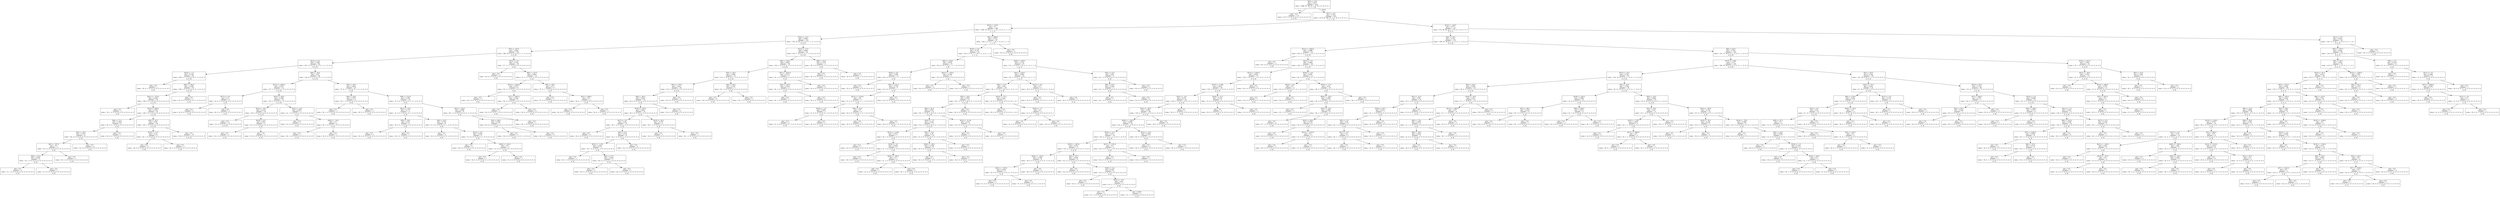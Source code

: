 digraph Tree {
node [shape=box] ;
0 [label="X[0] <= 12.5\ngini = 0.677\nsamples = 554\nvalue = [289, 81, 84, 27, 3, 6, 35, 2, 5, 9, 5, 2, 1\n1, 1, 1, 2]"] ;
1 [label="gini = 0.0\nsamples = 117\nvalue = [117, 0, 0, 0, 0, 0, 0, 0, 0, 0, 0, 0, 0, 0\n0, 0, 0]"] ;
0 -> 1 [labeldistance=2.5, labelangle=45, headlabel="True"] ;
2 [label="X[1] <= -0.5\ngini = 0.763\nsamples = 437\nvalue = [172, 81, 84, 27, 3, 6, 35, 2, 5, 9, 5, 2, 1\n1, 1, 1, 2]"] ;
0 -> 2 [labeldistance=2.5, labelangle=-45, headlabel="False"] ;
3 [label="X[15] <= 2.671\ngini = 0.7\nsamples = 200\nvalue = [100, 25, 24, 5, 1, 1, 27, 2, 4, 5, 1, 1, 1, 0\n1, 1, 1]"] ;
2 -> 3 ;
4 [label="X[16] <= 12.5\ngini = 0.658\nsamples = 143\nvalue = [76, 23, 24, 5, 0, 0, 9, 1, 1, 3, 1, 0, 0, 0\n0, 0, 0]"] ;
3 -> 4 ;
5 [label="X[3] <= 237.5\ngini = 0.606\nsamples = 101\nvalue = [60, 16, 9, 3, 0, 0, 8, 0, 1, 3, 1, 0, 0, 0\n0, 0, 0]"] ;
4 -> 5 ;
6 [label="X[12] <= 8.5\ngini = 0.548\nsamples = 82\nvalue = [53, 13, 6, 2, 0, 0, 3, 0, 1, 3, 1, 0, 0, 0\n0, 0, 0]"] ;
5 -> 6 ;
7 [label="X[16] <= 1.5\ngini = 0.336\nsamples = 36\nvalue = [29, 4, 1, 1, 0, 0, 0, 0, 0, 1, 0, 0, 0, 0\n0, 0, 0]"] ;
6 -> 7 ;
8 [label="gini = 0.0\nsamples = 1\nvalue = [0, 0, 1, 0, 0, 0, 0, 0, 0, 0, 0, 0, 0, 0, 0\n0, 0]"] ;
7 -> 8 ;
9 [label="X[6] <= 352.5\ngini = 0.299\nsamples = 35\nvalue = [29, 4, 0, 1, 0, 0, 0, 0, 0, 1, 0, 0, 0, 0\n0, 0, 0]"] ;
7 -> 9 ;
10 [label="X[21] <= -375.0\ngini = 0.258\nsamples = 34\nvalue = [29, 4, 0, 1, 0, 0, 0, 0, 0, 0, 0, 0, 0, 0\n0, 0, 0]"] ;
9 -> 10 ;
11 [label="gini = 0.0\nsamples = 1\nvalue = [0, 1, 0, 0, 0, 0, 0, 0, 0, 0, 0, 0, 0, 0, 0\n0, 0]"] ;
10 -> 11 ;
12 [label="X[14] <= 965.0\ngini = 0.219\nsamples = 33\nvalue = [29, 3, 0, 1, 0, 0, 0, 0, 0, 0, 0, 0, 0, 0\n0, 0, 0]"] ;
10 -> 12 ;
13 [label="X[4] <= 71.0\ngini = 0.494\nsamples = 9\nvalue = [6, 2, 0, 1, 0, 0, 0, 0, 0, 0, 0, 0, 0, 0, 0\n0, 0]"] ;
12 -> 13 ;
14 [label="X[3] <= 36.5\ngini = 0.375\nsamples = 8\nvalue = [6, 2, 0, 0, 0, 0, 0, 0, 0, 0, 0, 0, 0, 0, 0\n0, 0]"] ;
13 -> 14 ;
15 [label="X[2] <= 107.0\ngini = 0.5\nsamples = 4\nvalue = [2, 2, 0, 0, 0, 0, 0, 0, 0, 0, 0, 0, 0, 0, 0\n0, 0]"] ;
14 -> 15 ;
16 [label="X[8] <= 22.5\ngini = 0.444\nsamples = 3\nvalue = [2, 1, 0, 0, 0, 0, 0, 0, 0, 0, 0, 0, 0, 0, 0\n0, 0]"] ;
15 -> 16 ;
17 [label="gini = 0.5\nsamples = 2\nvalue = [1, 1, 0, 0, 0, 0, 0, 0, 0, 0, 0, 0, 0, 0, 0\n0, 0]"] ;
16 -> 17 ;
18 [label="gini = 0.0\nsamples = 1\nvalue = [1, 0, 0, 0, 0, 0, 0, 0, 0, 0, 0, 0, 0, 0, 0\n0, 0]"] ;
16 -> 18 ;
19 [label="gini = 0.0\nsamples = 1\nvalue = [0, 1, 0, 0, 0, 0, 0, 0, 0, 0, 0, 0, 0, 0, 0\n0, 0]"] ;
15 -> 19 ;
20 [label="gini = 0.0\nsamples = 4\nvalue = [4, 0, 0, 0, 0, 0, 0, 0, 0, 0, 0, 0, 0, 0, 0\n0, 0]"] ;
14 -> 20 ;
21 [label="gini = 0.0\nsamples = 1\nvalue = [0, 0, 0, 1, 0, 0, 0, 0, 0, 0, 0, 0, 0, 0, 0\n0, 0]"] ;
13 -> 21 ;
22 [label="X[4] <= 22.5\ngini = 0.08\nsamples = 24\nvalue = [23, 1, 0, 0, 0, 0, 0, 0, 0, 0, 0, 0, 0, 0\n0, 0, 0]"] ;
12 -> 22 ;
23 [label="X[16] <= 11.5\ngini = 0.32\nsamples = 5\nvalue = [4, 1, 0, 0, 0, 0, 0, 0, 0, 0, 0, 0, 0, 0, 0\n0, 0]"] ;
22 -> 23 ;
24 [label="gini = 0.0\nsamples = 4\nvalue = [4, 0, 0, 0, 0, 0, 0, 0, 0, 0, 0, 0, 0, 0, 0\n0, 0]"] ;
23 -> 24 ;
25 [label="gini = 0.0\nsamples = 1\nvalue = [0, 1, 0, 0, 0, 0, 0, 0, 0, 0, 0, 0, 0, 0, 0\n0, 0]"] ;
23 -> 25 ;
26 [label="gini = 0.0\nsamples = 19\nvalue = [19, 0, 0, 0, 0, 0, 0, 0, 0, 0, 0, 0, 0, 0\n0, 0, 0]"] ;
22 -> 26 ;
27 [label="gini = 0.0\nsamples = 1\nvalue = [0, 0, 0, 0, 0, 0, 0, 0, 0, 1, 0, 0, 0, 0, 0\n0, 0]"] ;
9 -> 27 ;
28 [label="X[9] <= 35.0\ngini = 0.67\nsamples = 46\nvalue = [24, 9, 5, 1, 0, 0, 3, 0, 1, 2, 1, 0, 0, 0\n0, 0, 0]"] ;
6 -> 28 ;
29 [label="X[13] <= 1020.0\ngini = 0.427\nsamples = 23\nvalue = [17, 3, 2, 0, 0, 0, 1, 0, 0, 0, 0, 0, 0, 0\n0, 0, 0]"] ;
28 -> 29 ;
30 [label="X[17] <= 0.5\ngini = 0.5\nsamples = 4\nvalue = [2, 0, 2, 0, 0, 0, 0, 0, 0, 0, 0, 0, 0, 0, 0\n0, 0]"] ;
29 -> 30 ;
31 [label="gini = 0.0\nsamples = 2\nvalue = [2, 0, 0, 0, 0, 0, 0, 0, 0, 0, 0, 0, 0, 0, 0\n0, 0]"] ;
30 -> 31 ;
32 [label="gini = 0.0\nsamples = 2\nvalue = [0, 0, 2, 0, 0, 0, 0, 0, 0, 0, 0, 0, 0, 0, 0\n0, 0]"] ;
30 -> 32 ;
33 [label="X[21] <= 85.0\ngini = 0.349\nsamples = 19\nvalue = [15, 3, 0, 0, 0, 0, 1, 0, 0, 0, 0, 0, 0, 0\n0, 0, 0]"] ;
29 -> 33 ;
34 [label="X[12] <= 18.5\ngini = 0.219\nsamples = 16\nvalue = [14, 2, 0, 0, 0, 0, 0, 0, 0, 0, 0, 0, 0, 0\n0, 0, 0]"] ;
33 -> 34 ;
35 [label="gini = 0.0\nsamples = 11\nvalue = [11, 0, 0, 0, 0, 0, 0, 0, 0, 0, 0, 0, 0, 0\n0, 0, 0]"] ;
34 -> 35 ;
36 [label="X[16] <= 8.5\ngini = 0.48\nsamples = 5\nvalue = [3, 2, 0, 0, 0, 0, 0, 0, 0, 0, 0, 0, 0, 0, 0\n0, 0]"] ;
34 -> 36 ;
37 [label="gini = 0.0\nsamples = 2\nvalue = [0, 2, 0, 0, 0, 0, 0, 0, 0, 0, 0, 0, 0, 0, 0\n0, 0]"] ;
36 -> 37 ;
38 [label="gini = 0.0\nsamples = 3\nvalue = [3, 0, 0, 0, 0, 0, 0, 0, 0, 0, 0, 0, 0, 0, 0\n0, 0]"] ;
36 -> 38 ;
39 [label="X[12] <= 14.0\ngini = 0.667\nsamples = 3\nvalue = [1, 1, 0, 0, 0, 0, 1, 0, 0, 0, 0, 0, 0, 0, 0\n0, 0]"] ;
33 -> 39 ;
40 [label="gini = 0.0\nsamples = 1\nvalue = [1, 0, 0, 0, 0, 0, 0, 0, 0, 0, 0, 0, 0, 0, 0\n0, 0]"] ;
39 -> 40 ;
41 [label="X[20] <= -10.0\ngini = 0.5\nsamples = 2\nvalue = [0, 1, 0, 0, 0, 0, 1, 0, 0, 0, 0, 0, 0, 0, 0\n0, 0]"] ;
39 -> 41 ;
42 [label="gini = 0.0\nsamples = 1\nvalue = [0, 1, 0, 0, 0, 0, 0, 0, 0, 0, 0, 0, 0, 0, 0\n0, 0]"] ;
41 -> 42 ;
43 [label="gini = 0.0\nsamples = 1\nvalue = [0, 0, 0, 0, 0, 0, 1, 0, 0, 0, 0, 0, 0, 0, 0\n0, 0]"] ;
41 -> 43 ;
44 [label="X[3] <= 40.0\ngini = 0.802\nsamples = 23\nvalue = [7, 6, 3, 1, 0, 0, 2, 0, 1, 2, 1, 0, 0, 0, 0\n0, 0]"] ;
28 -> 44 ;
45 [label="X[4] <= 44.0\ngini = 0.375\nsamples = 4\nvalue = [0, 1, 3, 0, 0, 0, 0, 0, 0, 0, 0, 0, 0, 0, 0\n0, 0]"] ;
44 -> 45 ;
46 [label="gini = 0.0\nsamples = 1\nvalue = [0, 1, 0, 0, 0, 0, 0, 0, 0, 0, 0, 0, 0, 0, 0\n0, 0]"] ;
45 -> 46 ;
47 [label="gini = 0.0\nsamples = 3\nvalue = [0, 0, 3, 0, 0, 0, 0, 0, 0, 0, 0, 0, 0, 0, 0\n0, 0]"] ;
45 -> 47 ;
48 [label="X[9] <= 114.0\ngini = 0.765\nsamples = 19\nvalue = [7, 5, 0, 1, 0, 0, 2, 0, 1, 2, 1, 0, 0, 0, 0\n0, 0]"] ;
44 -> 48 ;
49 [label="X[21] <= 15.0\ngini = 0.777\nsamples = 11\nvalue = [1, 4, 0, 1, 0, 0, 2, 0, 1, 2, 0, 0, 0, 0, 0\n0, 0]"] ;
48 -> 49 ;
50 [label="X[5] <= 39.0\ngini = 0.32\nsamples = 5\nvalue = [0, 4, 0, 1, 0, 0, 0, 0, 0, 0, 0, 0, 0, 0, 0\n0, 0]"] ;
49 -> 50 ;
51 [label="gini = 0.0\nsamples = 4\nvalue = [0, 4, 0, 0, 0, 0, 0, 0, 0, 0, 0, 0, 0, 0, 0\n0, 0]"] ;
50 -> 51 ;
52 [label="gini = 0.0\nsamples = 1\nvalue = [0, 0, 0, 1, 0, 0, 0, 0, 0, 0, 0, 0, 0, 0, 0\n0, 0]"] ;
50 -> 52 ;
53 [label="X[4] <= 43.5\ngini = 0.722\nsamples = 6\nvalue = [1, 0, 0, 0, 0, 0, 2, 0, 1, 2, 0, 0, 0, 0, 0\n0, 0]"] ;
49 -> 53 ;
54 [label="gini = 0.0\nsamples = 2\nvalue = [0, 0, 0, 0, 0, 0, 0, 0, 0, 2, 0, 0, 0, 0, 0\n0, 0]"] ;
53 -> 54 ;
55 [label="X[12] <= 9.5\ngini = 0.625\nsamples = 4\nvalue = [1, 0, 0, 0, 0, 0, 2, 0, 1, 0, 0, 0, 0, 0, 0\n0, 0]"] ;
53 -> 55 ;
56 [label="gini = 0.0\nsamples = 2\nvalue = [0, 0, 0, 0, 0, 0, 2, 0, 0, 0, 0, 0, 0, 0, 0\n0, 0]"] ;
55 -> 56 ;
57 [label="X[20] <= 125.0\ngini = 0.5\nsamples = 2\nvalue = [1, 0, 0, 0, 0, 0, 0, 0, 1, 0, 0, 0, 0, 0, 0\n0, 0]"] ;
55 -> 57 ;
58 [label="gini = 0.0\nsamples = 1\nvalue = [0, 0, 0, 0, 0, 0, 0, 0, 1, 0, 0, 0, 0, 0, 0\n0, 0]"] ;
57 -> 58 ;
59 [label="gini = 0.0\nsamples = 1\nvalue = [1, 0, 0, 0, 0, 0, 0, 0, 0, 0, 0, 0, 0, 0, 0\n0, 0]"] ;
57 -> 59 ;
60 [label="X[2] <= 330.0\ngini = 0.406\nsamples = 8\nvalue = [6, 1, 0, 0, 0, 0, 0, 0, 0, 0, 1, 0, 0, 0, 0\n0, 0]"] ;
48 -> 60 ;
61 [label="X[3] <= 86.0\ngini = 0.245\nsamples = 7\nvalue = [6, 0, 0, 0, 0, 0, 0, 0, 0, 0, 1, 0, 0, 0, 0\n0, 0]"] ;
60 -> 61 ;
62 [label="gini = 0.0\nsamples = 1\nvalue = [0, 0, 0, 0, 0, 0, 0, 0, 0, 0, 1, 0, 0, 0, 0\n0, 0]"] ;
61 -> 62 ;
63 [label="gini = 0.0\nsamples = 6\nvalue = [6, 0, 0, 0, 0, 0, 0, 0, 0, 0, 0, 0, 0, 0, 0\n0, 0]"] ;
61 -> 63 ;
64 [label="gini = 0.0\nsamples = 1\nvalue = [0, 1, 0, 0, 0, 0, 0, 0, 0, 0, 0, 0, 0, 0, 0\n0, 0]"] ;
60 -> 64 ;
65 [label="X[12] <= 2.5\ngini = 0.742\nsamples = 19\nvalue = [7, 3, 3, 1, 0, 0, 5, 0, 0, 0, 0, 0, 0, 0, 0\n0, 0]"] ;
5 -> 65 ;
66 [label="gini = 0.0\nsamples = 4\nvalue = [0, 0, 0, 0, 0, 0, 4, 0, 0, 0, 0, 0, 0, 0, 0\n0, 0]"] ;
65 -> 66 ;
67 [label="X[6] <= 137.5\ngini = 0.693\nsamples = 15\nvalue = [7, 3, 3, 1, 0, 0, 1, 0, 0, 0, 0, 0, 0, 0, 0\n0, 0]"] ;
65 -> 67 ;
68 [label="X[14] <= 1020.0\ngini = 0.611\nsamples = 6\nvalue = [0, 3, 2, 0, 0, 0, 1, 0, 0, 0, 0, 0, 0, 0, 0\n0, 0]"] ;
67 -> 68 ;
69 [label="gini = 0.0\nsamples = 3\nvalue = [0, 3, 0, 0, 0, 0, 0, 0, 0, 0, 0, 0, 0, 0, 0\n0, 0]"] ;
68 -> 69 ;
70 [label="X[7] <= 1067.0\ngini = 0.444\nsamples = 3\nvalue = [0, 0, 2, 0, 0, 0, 1, 0, 0, 0, 0, 0, 0, 0, 0\n0, 0]"] ;
68 -> 70 ;
71 [label="gini = 0.0\nsamples = 1\nvalue = [0, 0, 0, 0, 0, 0, 1, 0, 0, 0, 0, 0, 0, 0, 0\n0, 0]"] ;
70 -> 71 ;
72 [label="gini = 0.0\nsamples = 2\nvalue = [0, 0, 2, 0, 0, 0, 0, 0, 0, 0, 0, 0, 0, 0, 0\n0, 0]"] ;
70 -> 72 ;
73 [label="X[5] <= 40.5\ngini = 0.37\nsamples = 9\nvalue = [7, 0, 1, 1, 0, 0, 0, 0, 0, 0, 0, 0, 0, 0, 0\n0, 0]"] ;
67 -> 73 ;
74 [label="gini = 0.0\nsamples = 7\nvalue = [7, 0, 0, 0, 0, 0, 0, 0, 0, 0, 0, 0, 0, 0, 0\n0, 0]"] ;
73 -> 74 ;
75 [label="X[2] <= 568.0\ngini = 0.5\nsamples = 2\nvalue = [0, 0, 1, 1, 0, 0, 0, 0, 0, 0, 0, 0, 0, 0, 0\n0, 0]"] ;
73 -> 75 ;
76 [label="gini = 0.0\nsamples = 1\nvalue = [0, 0, 0, 1, 0, 0, 0, 0, 0, 0, 0, 0, 0, 0, 0\n0, 0]"] ;
75 -> 76 ;
77 [label="gini = 0.0\nsamples = 1\nvalue = [0, 0, 1, 0, 0, 0, 0, 0, 0, 0, 0, 0, 0, 0, 0\n0, 0]"] ;
75 -> 77 ;
78 [label="X[12] <= 17.0\ngini = 0.696\nsamples = 42\nvalue = [16, 7, 15, 2, 0, 0, 1, 1, 0, 0, 0, 0, 0, 0\n0, 0, 0]"] ;
4 -> 78 ;
79 [label="X[9] <= 193.5\ngini = 0.652\nsamples = 38\nvalue = [16, 4, 15, 2, 0, 0, 1, 0, 0, 0, 0, 0, 0, 0\n0, 0, 0]"] ;
78 -> 79 ;
80 [label="X[5] <= 30.5\ngini = 0.606\nsamples = 31\nvalue = [12, 3, 15, 0, 0, 0, 1, 0, 0, 0, 0, 0, 0, 0\n0, 0, 0]"] ;
79 -> 80 ;
81 [label="X[2] <= 178.0\ngini = 0.601\nsamples = 24\nvalue = [12, 2, 9, 0, 0, 0, 1, 0, 0, 0, 0, 0, 0, 0\n0, 0, 0]"] ;
80 -> 81 ;
82 [label="X[6] <= 85.0\ngini = 0.623\nsamples = 18\nvalue = [6, 2, 9, 0, 0, 0, 1, 0, 0, 0, 0, 0, 0, 0, 0\n0, 0]"] ;
81 -> 82 ;
83 [label="X[19] <= 275.0\ngini = 0.663\nsamples = 14\nvalue = [6, 2, 5, 0, 0, 0, 1, 0, 0, 0, 0, 0, 0, 0, 0\n0, 0]"] ;
82 -> 83 ;
84 [label="X[17] <= 0.5\ngini = 0.58\nsamples = 10\nvalue = [6, 1, 2, 0, 0, 0, 1, 0, 0, 0, 0, 0, 0, 0, 0\n0, 0]"] ;
83 -> 84 ;
85 [label="gini = 0.0\nsamples = 4\nvalue = [4, 0, 0, 0, 0, 0, 0, 0, 0, 0, 0, 0, 0, 0, 0\n0, 0]"] ;
84 -> 85 ;
86 [label="X[5] <= 6.5\ngini = 0.722\nsamples = 6\nvalue = [2, 1, 2, 0, 0, 0, 1, 0, 0, 0, 0, 0, 0, 0, 0\n0, 0]"] ;
84 -> 86 ;
87 [label="X[15] <= 1.274\ngini = 0.625\nsamples = 4\nvalue = [0, 1, 2, 0, 0, 0, 1, 0, 0, 0, 0, 0, 0, 0, 0\n0, 0]"] ;
86 -> 87 ;
88 [label="gini = 0.0\nsamples = 1\nvalue = [0, 1, 0, 0, 0, 0, 0, 0, 0, 0, 0, 0, 0, 0, 0\n0, 0]"] ;
87 -> 88 ;
89 [label="X[6] <= 27.0\ngini = 0.444\nsamples = 3\nvalue = [0, 0, 2, 0, 0, 0, 1, 0, 0, 0, 0, 0, 0, 0, 0\n0, 0]"] ;
87 -> 89 ;
90 [label="gini = 0.0\nsamples = 2\nvalue = [0, 0, 2, 0, 0, 0, 0, 0, 0, 0, 0, 0, 0, 0, 0\n0, 0]"] ;
89 -> 90 ;
91 [label="gini = 0.0\nsamples = 1\nvalue = [0, 0, 0, 0, 0, 0, 1, 0, 0, 0, 0, 0, 0, 0, 0\n0, 0]"] ;
89 -> 91 ;
92 [label="gini = 0.0\nsamples = 2\nvalue = [2, 0, 0, 0, 0, 0, 0, 0, 0, 0, 0, 0, 0, 0, 0\n0, 0]"] ;
86 -> 92 ;
93 [label="X[10] <= 45.5\ngini = 0.375\nsamples = 4\nvalue = [0, 1, 3, 0, 0, 0, 0, 0, 0, 0, 0, 0, 0, 0, 0\n0, 0]"] ;
83 -> 93 ;
94 [label="gini = 0.0\nsamples = 3\nvalue = [0, 0, 3, 0, 0, 0, 0, 0, 0, 0, 0, 0, 0, 0, 0\n0, 0]"] ;
93 -> 94 ;
95 [label="gini = 0.0\nsamples = 1\nvalue = [0, 1, 0, 0, 0, 0, 0, 0, 0, 0, 0, 0, 0, 0, 0\n0, 0]"] ;
93 -> 95 ;
96 [label="gini = 0.0\nsamples = 4\nvalue = [0, 0, 4, 0, 0, 0, 0, 0, 0, 0, 0, 0, 0, 0, 0\n0, 0]"] ;
82 -> 96 ;
97 [label="gini = 0.0\nsamples = 6\nvalue = [6, 0, 0, 0, 0, 0, 0, 0, 0, 0, 0, 0, 0, 0, 0\n0, 0]"] ;
81 -> 97 ;
98 [label="X[4] <= 64.5\ngini = 0.245\nsamples = 7\nvalue = [0, 1, 6, 0, 0, 0, 0, 0, 0, 0, 0, 0, 0, 0, 0\n0, 0]"] ;
80 -> 98 ;
99 [label="gini = 0.0\nsamples = 6\nvalue = [0, 0, 6, 0, 0, 0, 0, 0, 0, 0, 0, 0, 0, 0, 0\n0, 0]"] ;
98 -> 99 ;
100 [label="gini = 0.0\nsamples = 1\nvalue = [0, 1, 0, 0, 0, 0, 0, 0, 0, 0, 0, 0, 0, 0, 0\n0, 0]"] ;
98 -> 100 ;
101 [label="X[7] <= 1615.0\ngini = 0.571\nsamples = 7\nvalue = [4, 1, 0, 2, 0, 0, 0, 0, 0, 0, 0, 0, 0, 0, 0\n0, 0]"] ;
79 -> 101 ;
102 [label="X[2] <= 157.0\ngini = 0.444\nsamples = 3\nvalue = [0, 1, 0, 2, 0, 0, 0, 0, 0, 0, 0, 0, 0, 0, 0\n0, 0]"] ;
101 -> 102 ;
103 [label="gini = 0.0\nsamples = 1\nvalue = [0, 1, 0, 0, 0, 0, 0, 0, 0, 0, 0, 0, 0, 0, 0\n0, 0]"] ;
102 -> 103 ;
104 [label="gini = 0.0\nsamples = 2\nvalue = [0, 0, 0, 2, 0, 0, 0, 0, 0, 0, 0, 0, 0, 0, 0\n0, 0]"] ;
102 -> 104 ;
105 [label="gini = 0.0\nsamples = 4\nvalue = [4, 0, 0, 0, 0, 0, 0, 0, 0, 0, 0, 0, 0, 0, 0\n0, 0]"] ;
101 -> 105 ;
106 [label="X[8] <= 52.5\ngini = 0.375\nsamples = 4\nvalue = [0, 3, 0, 0, 0, 0, 0, 1, 0, 0, 0, 0, 0, 0, 0\n0, 0]"] ;
78 -> 106 ;
107 [label="gini = 0.0\nsamples = 3\nvalue = [0, 3, 0, 0, 0, 0, 0, 0, 0, 0, 0, 0, 0, 0, 0\n0, 0]"] ;
106 -> 107 ;
108 [label="gini = 0.0\nsamples = 1\nvalue = [0, 0, 0, 0, 0, 0, 0, 1, 0, 0, 0, 0, 0, 0, 0\n0, 0]"] ;
106 -> 108 ;
109 [label="X[2] <= 680.0\ngini = 0.715\nsamples = 57\nvalue = [24, 2, 0, 0, 1, 1, 18, 1, 3, 2, 0, 1, 1, 0\n1, 1, 1]"] ;
3 -> 109 ;
110 [label="X[19] <= 5.0\ngini = 0.737\nsamples = 52\nvalue = [19, 2, 0, 0, 1, 1, 18, 1, 3, 2, 0, 1, 1, 0\n1, 1, 1]"] ;
109 -> 110 ;
111 [label="X[9] <= 218.0\ngini = 0.676\nsamples = 15\nvalue = [8, 0, 0, 0, 1, 0, 2, 1, 1, 1, 0, 0, 0, 0, 0\n1, 0]"] ;
110 -> 111 ;
112 [label="X[16] <= 9.5\ngini = 0.528\nsamples = 12\nvalue = [8, 0, 0, 0, 1, 0, 0, 1, 1, 1, 0, 0, 0, 0, 0\n0, 0]"] ;
111 -> 112 ;
113 [label="gini = 0.0\nsamples = 5\nvalue = [5, 0, 0, 0, 0, 0, 0, 0, 0, 0, 0, 0, 0, 0, 0\n0, 0]"] ;
112 -> 113 ;
114 [label="X[2] <= 151.5\ngini = 0.735\nsamples = 7\nvalue = [3, 0, 0, 0, 1, 0, 0, 1, 1, 1, 0, 0, 0, 0, 0\n0, 0]"] ;
112 -> 114 ;
115 [label="X[13] <= 1145.0\ngini = 0.8\nsamples = 5\nvalue = [1, 0, 0, 0, 1, 0, 0, 1, 1, 1, 0, 0, 0, 0, 0\n0, 0]"] ;
114 -> 115 ;
116 [label="X[18] <= -1.0\ngini = 0.667\nsamples = 3\nvalue = [1, 0, 0, 0, 1, 0, 0, 0, 1, 0, 0, 0, 0, 0, 0\n0, 0]"] ;
115 -> 116 ;
117 [label="gini = 0.5\nsamples = 2\nvalue = [1, 0, 0, 0, 0, 0, 0, 0, 1, 0, 0, 0, 0, 0, 0\n0, 0]"] ;
116 -> 117 ;
118 [label="gini = 0.0\nsamples = 1\nvalue = [0, 0, 0, 0, 1, 0, 0, 0, 0, 0, 0, 0, 0, 0, 0\n0, 0]"] ;
116 -> 118 ;
119 [label="X[4] <= 22.0\ngini = 0.5\nsamples = 2\nvalue = [0, 0, 0, 0, 0, 0, 0, 1, 0, 1, 0, 0, 0, 0, 0\n0, 0]"] ;
115 -> 119 ;
120 [label="gini = 0.0\nsamples = 1\nvalue = [0, 0, 0, 0, 0, 0, 0, 0, 0, 1, 0, 0, 0, 0, 0\n0, 0]"] ;
119 -> 120 ;
121 [label="gini = 0.0\nsamples = 1\nvalue = [0, 0, 0, 0, 0, 0, 0, 1, 0, 0, 0, 0, 0, 0, 0\n0, 0]"] ;
119 -> 121 ;
122 [label="gini = 0.0\nsamples = 2\nvalue = [2, 0, 0, 0, 0, 0, 0, 0, 0, 0, 0, 0, 0, 0, 0\n0, 0]"] ;
114 -> 122 ;
123 [label="X[21] <= -145.0\ngini = 0.444\nsamples = 3\nvalue = [0, 0, 0, 0, 0, 0, 2, 0, 0, 0, 0, 0, 0, 0, 0\n1, 0]"] ;
111 -> 123 ;
124 [label="gini = 0.0\nsamples = 2\nvalue = [0, 0, 0, 0, 0, 0, 2, 0, 0, 0, 0, 0, 0, 0, 0\n0, 0]"] ;
123 -> 124 ;
125 [label="gini = 0.0\nsamples = 1\nvalue = [0, 0, 0, 0, 0, 0, 0, 0, 0, 0, 0, 0, 0, 0, 0\n1, 0]"] ;
123 -> 125 ;
126 [label="X[20] <= 305.0\ngini = 0.714\nsamples = 37\nvalue = [11, 2, 0, 0, 0, 1, 16, 0, 2, 1, 0, 1, 1, 0\n1, 0, 1]"] ;
110 -> 126 ;
127 [label="X[3] <= 316.0\ngini = 0.664\nsamples = 32\nvalue = [9, 1, 0, 0, 0, 1, 16, 0, 0, 1, 0, 1, 1, 0\n1, 0, 1]"] ;
126 -> 127 ;
128 [label="X[5] <= 33.5\ngini = 0.62\nsamples = 30\nvalue = [9, 1, 0, 0, 0, 1, 16, 0, 0, 1, 0, 0, 1, 0\n1, 0, 0]"] ;
127 -> 128 ;
129 [label="X[5] <= 16.0\ngini = 0.557\nsamples = 27\nvalue = [8, 1, 0, 0, 0, 1, 16, 0, 0, 1, 0, 0, 0, 0\n0, 0, 0]"] ;
128 -> 129 ;
130 [label="X[6] <= 61.0\ngini = 0.621\nsamples = 21\nvalue = [8, 1, 0, 0, 0, 1, 10, 0, 0, 1, 0, 0, 0, 0\n0, 0, 0]"] ;
129 -> 130 ;
131 [label="X[16] <= 7.5\ngini = 0.561\nsamples = 17\nvalue = [5, 1, 0, 0, 0, 0, 10, 0, 0, 1, 0, 0, 0, 0\n0, 0, 0]"] ;
130 -> 131 ;
132 [label="X[15] <= 3.544\ngini = 0.571\nsamples = 7\nvalue = [4, 1, 0, 0, 0, 0, 2, 0, 0, 0, 0, 0, 0, 0, 0\n0, 0]"] ;
131 -> 132 ;
133 [label="gini = 0.0\nsamples = 3\nvalue = [3, 0, 0, 0, 0, 0, 0, 0, 0, 0, 0, 0, 0, 0, 0\n0, 0]"] ;
132 -> 133 ;
134 [label="X[16] <= 3.5\ngini = 0.625\nsamples = 4\nvalue = [1, 1, 0, 0, 0, 0, 2, 0, 0, 0, 0, 0, 0, 0, 0\n0, 0]"] ;
132 -> 134 ;
135 [label="gini = 0.0\nsamples = 2\nvalue = [0, 0, 0, 0, 0, 0, 2, 0, 0, 0, 0, 0, 0, 0, 0\n0, 0]"] ;
134 -> 135 ;
136 [label="X[20] <= 165.0\ngini = 0.5\nsamples = 2\nvalue = [1, 1, 0, 0, 0, 0, 0, 0, 0, 0, 0, 0, 0, 0, 0\n0, 0]"] ;
134 -> 136 ;
137 [label="gini = 0.0\nsamples = 1\nvalue = [1, 0, 0, 0, 0, 0, 0, 0, 0, 0, 0, 0, 0, 0, 0\n0, 0]"] ;
136 -> 137 ;
138 [label="gini = 0.0\nsamples = 1\nvalue = [0, 1, 0, 0, 0, 0, 0, 0, 0, 0, 0, 0, 0, 0, 0\n0, 0]"] ;
136 -> 138 ;
139 [label="X[4] <= 72.0\ngini = 0.34\nsamples = 10\nvalue = [1, 0, 0, 0, 0, 0, 8, 0, 0, 1, 0, 0, 0, 0, 0\n0, 0]"] ;
131 -> 139 ;
140 [label="X[20] <= -85.0\ngini = 0.198\nsamples = 9\nvalue = [0, 0, 0, 0, 0, 0, 8, 0, 0, 1, 0, 0, 0, 0, 0\n0, 0]"] ;
139 -> 140 ;
141 [label="gini = 0.5\nsamples = 2\nvalue = [0, 0, 0, 0, 0, 0, 1, 0, 0, 1, 0, 0, 0, 0, 0\n0, 0]"] ;
140 -> 141 ;
142 [label="gini = 0.0\nsamples = 7\nvalue = [0, 0, 0, 0, 0, 0, 7, 0, 0, 0, 0, 0, 0, 0, 0\n0, 0]"] ;
140 -> 142 ;
143 [label="gini = 0.0\nsamples = 1\nvalue = [1, 0, 0, 0, 0, 0, 0, 0, 0, 0, 0, 0, 0, 0, 0\n0, 0]"] ;
139 -> 143 ;
144 [label="X[15] <= 4.118\ngini = 0.375\nsamples = 4\nvalue = [3, 0, 0, 0, 0, 1, 0, 0, 0, 0, 0, 0, 0, 0, 0\n0, 0]"] ;
130 -> 144 ;
145 [label="gini = 0.0\nsamples = 3\nvalue = [3, 0, 0, 0, 0, 0, 0, 0, 0, 0, 0, 0, 0, 0, 0\n0, 0]"] ;
144 -> 145 ;
146 [label="gini = 0.0\nsamples = 1\nvalue = [0, 0, 0, 0, 0, 1, 0, 0, 0, 0, 0, 0, 0, 0, 0\n0, 0]"] ;
144 -> 146 ;
147 [label="gini = 0.0\nsamples = 6\nvalue = [0, 0, 0, 0, 0, 0, 6, 0, 0, 0, 0, 0, 0, 0, 0\n0, 0]"] ;
129 -> 147 ;
148 [label="X[10] <= 77.5\ngini = 0.667\nsamples = 3\nvalue = [1, 0, 0, 0, 0, 0, 0, 0, 0, 0, 0, 0, 1, 0, 1\n0, 0]"] ;
128 -> 148 ;
149 [label="gini = 0.0\nsamples = 1\nvalue = [0, 0, 0, 0, 0, 0, 0, 0, 0, 0, 0, 0, 1, 0, 0\n0, 0]"] ;
148 -> 149 ;
150 [label="X[18] <= 1.5\ngini = 0.5\nsamples = 2\nvalue = [1, 0, 0, 0, 0, 0, 0, 0, 0, 0, 0, 0, 0, 0, 1\n0, 0]"] ;
148 -> 150 ;
151 [label="gini = 0.0\nsamples = 1\nvalue = [1, 0, 0, 0, 0, 0, 0, 0, 0, 0, 0, 0, 0, 0, 0\n0, 0]"] ;
150 -> 151 ;
152 [label="gini = 0.0\nsamples = 1\nvalue = [0, 0, 0, 0, 0, 0, 0, 0, 0, 0, 0, 0, 0, 0, 1\n0, 0]"] ;
150 -> 152 ;
153 [label="X[12] <= 9.0\ngini = 0.5\nsamples = 2\nvalue = [0, 0, 0, 0, 0, 0, 0, 0, 0, 0, 0, 1, 0, 0, 0\n0, 1]"] ;
127 -> 153 ;
154 [label="gini = 0.0\nsamples = 1\nvalue = [0, 0, 0, 0, 0, 0, 0, 0, 0, 0, 0, 1, 0, 0, 0\n0, 0]"] ;
153 -> 154 ;
155 [label="gini = 0.0\nsamples = 1\nvalue = [0, 0, 0, 0, 0, 0, 0, 0, 0, 0, 0, 0, 0, 0, 0\n0, 1]"] ;
153 -> 155 ;
156 [label="X[5] <= 14.5\ngini = 0.64\nsamples = 5\nvalue = [2, 1, 0, 0, 0, 0, 0, 0, 2, 0, 0, 0, 0, 0, 0\n0, 0]"] ;
126 -> 156 ;
157 [label="X[6] <= 25.5\ngini = 0.444\nsamples = 3\nvalue = [2, 1, 0, 0, 0, 0, 0, 0, 0, 0, 0, 0, 0, 0, 0\n0, 0]"] ;
156 -> 157 ;
158 [label="gini = 0.0\nsamples = 1\nvalue = [0, 1, 0, 0, 0, 0, 0, 0, 0, 0, 0, 0, 0, 0, 0\n0, 0]"] ;
157 -> 158 ;
159 [label="gini = 0.0\nsamples = 2\nvalue = [2, 0, 0, 0, 0, 0, 0, 0, 0, 0, 0, 0, 0, 0, 0\n0, 0]"] ;
157 -> 159 ;
160 [label="gini = 0.0\nsamples = 2\nvalue = [0, 0, 0, 0, 0, 0, 0, 0, 2, 0, 0, 0, 0, 0, 0\n0, 0]"] ;
156 -> 160 ;
161 [label="gini = 0.0\nsamples = 5\nvalue = [5, 0, 0, 0, 0, 0, 0, 0, 0, 0, 0, 0, 0, 0, 0\n0, 0]"] ;
109 -> 161 ;
162 [label="X[15] <= 2.671\ngini = 0.777\nsamples = 237\nvalue = [72, 56, 60, 22, 2, 5, 8, 0, 1, 4, 4, 1, 0, 1\n0, 0, 1]"] ;
2 -> 162 ;
163 [label="X[4] <= 19.5\ngini = 0.732\nsamples = 172\nvalue = [56, 45, 52, 6, 1, 3, 4, 0, 1, 1, 3, 0, 0, 0\n0, 0, 0]"] ;
162 -> 163 ;
164 [label="X[13] <= 1005.0\ngini = 0.688\nsamples = 52\nvalue = [25, 8, 12, 0, 1, 1, 2, 0, 1, 0, 2, 0, 0, 0\n0, 0, 0]"] ;
163 -> 164 ;
165 [label="gini = 0.0\nsamples = 3\nvalue = [0, 3, 0, 0, 0, 0, 0, 0, 0, 0, 0, 0, 0, 0, 0\n0, 0]"] ;
164 -> 165 ;
166 [label="X[21] <= 5.0\ngini = 0.665\nsamples = 49\nvalue = [25, 5, 12, 0, 1, 1, 2, 0, 1, 0, 2, 0, 0, 0\n0, 0, 0]"] ;
164 -> 166 ;
167 [label="X[13] <= 1205.0\ngini = 0.624\nsamples = 37\nvalue = [19, 2, 12, 0, 0, 1, 2, 0, 0, 0, 1, 0, 0, 0\n0, 0, 0]"] ;
166 -> 167 ;
168 [label="X[15] <= 2.188\ngini = 0.601\nsamples = 33\nvalue = [19, 2, 8, 0, 0, 1, 2, 0, 0, 0, 1, 0, 0, 0\n0, 0, 0]"] ;
167 -> 168 ;
169 [label="X[21] <= -5.0\ngini = 0.573\nsamples = 29\nvalue = [18, 2, 5, 0, 0, 1, 2, 0, 0, 0, 1, 0, 0, 0\n0, 0, 0]"] ;
168 -> 169 ;
170 [label="X[21] <= -80.0\ngini = 0.554\nsamples = 28\nvalue = [18, 2, 4, 0, 0, 1, 2, 0, 0, 0, 1, 0, 0, 0\n0, 0, 0]"] ;
169 -> 170 ;
171 [label="X[20] <= -140.0\ngini = 0.649\nsamples = 22\nvalue = [12, 2, 4, 0, 0, 1, 2, 0, 0, 0, 1, 0, 0, 0\n0, 0, 0]"] ;
170 -> 171 ;
172 [label="X[16] <= 11.5\ngini = 0.571\nsamples = 19\nvalue = [12, 2, 2, 0, 0, 1, 1, 0, 0, 0, 1, 0, 0, 0\n0, 0, 0]"] ;
171 -> 172 ;
173 [label="X[19] <= -205.0\ngini = 0.471\nsamples = 17\nvalue = [12, 2, 2, 0, 0, 0, 0, 0, 0, 0, 1, 0, 0, 0\n0, 0, 0]"] ;
172 -> 173 ;
174 [label="X[20] <= -335.0\ngini = 0.198\nsamples = 9\nvalue = [8, 0, 0, 0, 0, 0, 0, 0, 0, 0, 1, 0, 0, 0, 0\n0, 0]"] ;
173 -> 174 ;
175 [label="X[21] <= -335.0\ngini = 0.444\nsamples = 3\nvalue = [2, 0, 0, 0, 0, 0, 0, 0, 0, 0, 1, 0, 0, 0, 0\n0, 0]"] ;
174 -> 175 ;
176 [label="gini = 0.0\nsamples = 1\nvalue = [1, 0, 0, 0, 0, 0, 0, 0, 0, 0, 0, 0, 0, 0, 0\n0, 0]"] ;
175 -> 176 ;
177 [label="gini = 0.5\nsamples = 2\nvalue = [1, 0, 0, 0, 0, 0, 0, 0, 0, 0, 1, 0, 0, 0, 0\n0, 0]"] ;
175 -> 177 ;
178 [label="gini = 0.0\nsamples = 6\nvalue = [6, 0, 0, 0, 0, 0, 0, 0, 0, 0, 0, 0, 0, 0, 0\n0, 0]"] ;
174 -> 178 ;
179 [label="X[0] <= 87.5\ngini = 0.625\nsamples = 8\nvalue = [4, 2, 2, 0, 0, 0, 0, 0, 0, 0, 0, 0, 0, 0, 0\n0, 0]"] ;
173 -> 179 ;
180 [label="gini = 0.0\nsamples = 2\nvalue = [2, 0, 0, 0, 0, 0, 0, 0, 0, 0, 0, 0, 0, 0, 0\n0, 0]"] ;
179 -> 180 ;
181 [label="X[16] <= 3.0\ngini = 0.667\nsamples = 6\nvalue = [2, 2, 2, 0, 0, 0, 0, 0, 0, 0, 0, 0, 0, 0, 0\n0, 0]"] ;
179 -> 181 ;
182 [label="gini = 0.0\nsamples = 1\nvalue = [0, 0, 1, 0, 0, 0, 0, 0, 0, 0, 0, 0, 0, 0, 0\n0, 0]"] ;
181 -> 182 ;
183 [label="X[12] <= 12.5\ngini = 0.64\nsamples = 5\nvalue = [2, 2, 1, 0, 0, 0, 0, 0, 0, 0, 0, 0, 0, 0, 0\n0, 0]"] ;
181 -> 183 ;
184 [label="gini = 0.5\nsamples = 2\nvalue = [1, 1, 0, 0, 0, 0, 0, 0, 0, 0, 0, 0, 0, 0, 0\n0, 0]"] ;
183 -> 184 ;
185 [label="gini = 0.667\nsamples = 3\nvalue = [1, 1, 1, 0, 0, 0, 0, 0, 0, 0, 0, 0, 0, 0, 0\n0, 0]"] ;
183 -> 185 ;
186 [label="X[13] <= 1155.0\ngini = 0.5\nsamples = 2\nvalue = [0, 0, 0, 0, 0, 1, 1, 0, 0, 0, 0, 0, 0, 0, 0\n0, 0]"] ;
172 -> 186 ;
187 [label="gini = 0.0\nsamples = 1\nvalue = [0, 0, 0, 0, 0, 1, 0, 0, 0, 0, 0, 0, 0, 0, 0\n0, 0]"] ;
186 -> 187 ;
188 [label="gini = 0.0\nsamples = 1\nvalue = [0, 0, 0, 0, 0, 0, 1, 0, 0, 0, 0, 0, 0, 0, 0\n0, 0]"] ;
186 -> 188 ;
189 [label="X[12] <= 18.5\ngini = 0.444\nsamples = 3\nvalue = [0, 0, 2, 0, 0, 0, 1, 0, 0, 0, 0, 0, 0, 0, 0\n0, 0]"] ;
171 -> 189 ;
190 [label="gini = 0.0\nsamples = 2\nvalue = [0, 0, 2, 0, 0, 0, 0, 0, 0, 0, 0, 0, 0, 0, 0\n0, 0]"] ;
189 -> 190 ;
191 [label="gini = 0.0\nsamples = 1\nvalue = [0, 0, 0, 0, 0, 0, 1, 0, 0, 0, 0, 0, 0, 0, 0\n0, 0]"] ;
189 -> 191 ;
192 [label="gini = 0.0\nsamples = 6\nvalue = [6, 0, 0, 0, 0, 0, 0, 0, 0, 0, 0, 0, 0, 0, 0\n0, 0]"] ;
170 -> 192 ;
193 [label="gini = 0.0\nsamples = 1\nvalue = [0, 0, 1, 0, 0, 0, 0, 0, 0, 0, 0, 0, 0, 0, 0\n0, 0]"] ;
169 -> 193 ;
194 [label="X[16] <= 11.0\ngini = 0.375\nsamples = 4\nvalue = [1, 0, 3, 0, 0, 0, 0, 0, 0, 0, 0, 0, 0, 0, 0\n0, 0]"] ;
168 -> 194 ;
195 [label="gini = 0.0\nsamples = 3\nvalue = [0, 0, 3, 0, 0, 0, 0, 0, 0, 0, 0, 0, 0, 0, 0\n0, 0]"] ;
194 -> 195 ;
196 [label="gini = 0.0\nsamples = 1\nvalue = [1, 0, 0, 0, 0, 0, 0, 0, 0, 0, 0, 0, 0, 0, 0\n0, 0]"] ;
194 -> 196 ;
197 [label="gini = 0.0\nsamples = 4\nvalue = [0, 0, 4, 0, 0, 0, 0, 0, 0, 0, 0, 0, 0, 0, 0\n0, 0]"] ;
167 -> 197 ;
198 [label="X[18] <= -0.5\ngini = 0.667\nsamples = 12\nvalue = [6, 3, 0, 0, 1, 0, 0, 0, 1, 0, 1, 0, 0, 0, 0\n0, 0]"] ;
166 -> 198 ;
199 [label="X[16] <= 9.0\ngini = 0.5\nsamples = 2\nvalue = [0, 0, 0, 0, 0, 0, 0, 0, 1, 0, 1, 0, 0, 0, 0\n0, 0]"] ;
198 -> 199 ;
200 [label="gini = 0.0\nsamples = 1\nvalue = [0, 0, 0, 0, 0, 0, 0, 0, 1, 0, 0, 0, 0, 0, 0\n0, 0]"] ;
199 -> 200 ;
201 [label="gini = 0.0\nsamples = 1\nvalue = [0, 0, 0, 0, 0, 0, 0, 0, 0, 0, 1, 0, 0, 0, 0\n0, 0]"] ;
199 -> 201 ;
202 [label="X[16] <= 17.0\ngini = 0.54\nsamples = 10\nvalue = [6, 3, 0, 0, 1, 0, 0, 0, 0, 0, 0, 0, 0, 0, 0\n0, 0]"] ;
198 -> 202 ;
203 [label="X[20] <= -20.0\ngini = 0.494\nsamples = 9\nvalue = [6, 2, 0, 0, 1, 0, 0, 0, 0, 0, 0, 0, 0, 0, 0\n0, 0]"] ;
202 -> 203 ;
204 [label="gini = 0.0\nsamples = 1\nvalue = [0, 1, 0, 0, 0, 0, 0, 0, 0, 0, 0, 0, 0, 0, 0\n0, 0]"] ;
203 -> 204 ;
205 [label="X[21] <= 25.0\ngini = 0.406\nsamples = 8\nvalue = [6, 1, 0, 0, 1, 0, 0, 0, 0, 0, 0, 0, 0, 0, 0\n0, 0]"] ;
203 -> 205 ;
206 [label="gini = 0.5\nsamples = 2\nvalue = [1, 1, 0, 0, 0, 0, 0, 0, 0, 0, 0, 0, 0, 0, 0\n0, 0]"] ;
205 -> 206 ;
207 [label="X[21] <= 90.0\ngini = 0.278\nsamples = 6\nvalue = [5, 0, 0, 0, 1, 0, 0, 0, 0, 0, 0, 0, 0, 0, 0\n0, 0]"] ;
205 -> 207 ;
208 [label="gini = 0.0\nsamples = 4\nvalue = [4, 0, 0, 0, 0, 0, 0, 0, 0, 0, 0, 0, 0, 0, 0\n0, 0]"] ;
207 -> 208 ;
209 [label="X[13] <= 1275.0\ngini = 0.5\nsamples = 2\nvalue = [1, 0, 0, 0, 1, 0, 0, 0, 0, 0, 0, 0, 0, 0, 0\n0, 0]"] ;
207 -> 209 ;
210 [label="gini = 0.0\nsamples = 1\nvalue = [0, 0, 0, 0, 1, 0, 0, 0, 0, 0, 0, 0, 0, 0, 0\n0, 0]"] ;
209 -> 210 ;
211 [label="gini = 0.0\nsamples = 1\nvalue = [1, 0, 0, 0, 0, 0, 0, 0, 0, 0, 0, 0, 0, 0, 0\n0, 0]"] ;
209 -> 211 ;
212 [label="gini = 0.0\nsamples = 1\nvalue = [0, 1, 0, 0, 0, 0, 0, 0, 0, 0, 0, 0, 0, 0, 0\n0, 0]"] ;
202 -> 212 ;
213 [label="X[8] <= 62.5\ngini = 0.724\nsamples = 120\nvalue = [31, 37, 40, 6, 0, 2, 2, 0, 0, 1, 1, 0, 0, 0\n0, 0, 0]"] ;
163 -> 213 ;
214 [label="X[15] <= 1.881\ngini = 0.73\nsamples = 104\nvalue = [26, 36, 30, 6, 0, 2, 2, 0, 0, 1, 1, 0, 0, 0\n0, 0, 0]"] ;
213 -> 214 ;
215 [label="X[10] <= 16.5\ngini = 0.703\nsamples = 55\nvalue = [14, 16, 21, 0, 0, 1, 1, 0, 0, 1, 1, 0, 0, 0\n0, 0, 0]"] ;
214 -> 215 ;
216 [label="X[4] <= 44.5\ngini = 0.595\nsamples = 20\nvalue = [6, 2, 11, 0, 0, 0, 1, 0, 0, 0, 0, 0, 0, 0\n0, 0, 0]"] ;
215 -> 216 ;
217 [label="X[3] <= 41.0\ngini = 0.58\nsamples = 10\nvalue = [5, 1, 4, 0, 0, 0, 0, 0, 0, 0, 0, 0, 0, 0, 0\n0, 0]"] ;
216 -> 217 ;
218 [label="X[16] <= 16.5\ngini = 0.571\nsamples = 7\nvalue = [2, 1, 4, 0, 0, 0, 0, 0, 0, 0, 0, 0, 0, 0, 0\n0, 0]"] ;
217 -> 218 ;
219 [label="X[5] <= 0.5\ngini = 0.32\nsamples = 5\nvalue = [0, 1, 4, 0, 0, 0, 0, 0, 0, 0, 0, 0, 0, 0, 0\n0, 0]"] ;
218 -> 219 ;
220 [label="X[17] <= 0.5\ngini = 0.5\nsamples = 2\nvalue = [0, 1, 1, 0, 0, 0, 0, 0, 0, 0, 0, 0, 0, 0, 0\n0, 0]"] ;
219 -> 220 ;
221 [label="gini = 0.0\nsamples = 1\nvalue = [0, 1, 0, 0, 0, 0, 0, 0, 0, 0, 0, 0, 0, 0, 0\n0, 0]"] ;
220 -> 221 ;
222 [label="gini = 0.0\nsamples = 1\nvalue = [0, 0, 1, 0, 0, 0, 0, 0, 0, 0, 0, 0, 0, 0, 0\n0, 0]"] ;
220 -> 222 ;
223 [label="gini = 0.0\nsamples = 3\nvalue = [0, 0, 3, 0, 0, 0, 0, 0, 0, 0, 0, 0, 0, 0, 0\n0, 0]"] ;
219 -> 223 ;
224 [label="gini = 0.0\nsamples = 2\nvalue = [2, 0, 0, 0, 0, 0, 0, 0, 0, 0, 0, 0, 0, 0, 0\n0, 0]"] ;
218 -> 224 ;
225 [label="gini = 0.0\nsamples = 3\nvalue = [3, 0, 0, 0, 0, 0, 0, 0, 0, 0, 0, 0, 0, 0, 0\n0, 0]"] ;
217 -> 225 ;
226 [label="X[16] <= 18.5\ngini = 0.48\nsamples = 10\nvalue = [1, 1, 7, 0, 0, 0, 1, 0, 0, 0, 0, 0, 0, 0, 0\n0, 0]"] ;
216 -> 226 ;
227 [label="X[13] <= 1005.0\ngini = 0.37\nsamples = 9\nvalue = [1, 1, 7, 0, 0, 0, 0, 0, 0, 0, 0, 0, 0, 0, 0\n0, 0]"] ;
226 -> 227 ;
228 [label="X[9] <= 75.0\ngini = 0.625\nsamples = 4\nvalue = [1, 1, 2, 0, 0, 0, 0, 0, 0, 0, 0, 0, 0, 0, 0\n0, 0]"] ;
227 -> 228 ;
229 [label="X[8] <= 50.0\ngini = 0.444\nsamples = 3\nvalue = [1, 0, 2, 0, 0, 0, 0, 0, 0, 0, 0, 0, 0, 0, 0\n0, 0]"] ;
228 -> 229 ;
230 [label="gini = 0.0\nsamples = 2\nvalue = [0, 0, 2, 0, 0, 0, 0, 0, 0, 0, 0, 0, 0, 0, 0\n0, 0]"] ;
229 -> 230 ;
231 [label="gini = 0.0\nsamples = 1\nvalue = [1, 0, 0, 0, 0, 0, 0, 0, 0, 0, 0, 0, 0, 0, 0\n0, 0]"] ;
229 -> 231 ;
232 [label="gini = 0.0\nsamples = 1\nvalue = [0, 1, 0, 0, 0, 0, 0, 0, 0, 0, 0, 0, 0, 0, 0\n0, 0]"] ;
228 -> 232 ;
233 [label="gini = 0.0\nsamples = 5\nvalue = [0, 0, 5, 0, 0, 0, 0, 0, 0, 0, 0, 0, 0, 0, 0\n0, 0]"] ;
227 -> 233 ;
234 [label="gini = 0.0\nsamples = 1\nvalue = [0, 0, 0, 0, 0, 0, 1, 0, 0, 0, 0, 0, 0, 0, 0\n0, 0]"] ;
226 -> 234 ;
235 [label="X[5] <= 16.0\ngini = 0.704\nsamples = 35\nvalue = [8, 14, 10, 0, 0, 1, 0, 0, 0, 1, 1, 0, 0, 0\n0, 0, 0]"] ;
215 -> 235 ;
236 [label="X[19] <= 235.0\ngini = 0.486\nsamples = 12\nvalue = [3, 8, 0, 0, 0, 1, 0, 0, 0, 0, 0, 0, 0, 0, 0\n0, 0]"] ;
235 -> 236 ;
237 [label="X[3] <= 58.0\ngini = 0.219\nsamples = 8\nvalue = [0, 7, 0, 0, 0, 1, 0, 0, 0, 0, 0, 0, 0, 0, 0\n0, 0]"] ;
236 -> 237 ;
238 [label="gini = 0.0\nsamples = 1\nvalue = [0, 0, 0, 0, 0, 1, 0, 0, 0, 0, 0, 0, 0, 0, 0\n0, 0]"] ;
237 -> 238 ;
239 [label="gini = 0.0\nsamples = 7\nvalue = [0, 7, 0, 0, 0, 0, 0, 0, 0, 0, 0, 0, 0, 0, 0\n0, 0]"] ;
237 -> 239 ;
240 [label="X[9] <= 258.5\ngini = 0.375\nsamples = 4\nvalue = [3, 1, 0, 0, 0, 0, 0, 0, 0, 0, 0, 0, 0, 0, 0\n0, 0]"] ;
236 -> 240 ;
241 [label="gini = 0.0\nsamples = 3\nvalue = [3, 0, 0, 0, 0, 0, 0, 0, 0, 0, 0, 0, 0, 0, 0\n0, 0]"] ;
240 -> 241 ;
242 [label="gini = 0.0\nsamples = 1\nvalue = [0, 1, 0, 0, 0, 0, 0, 0, 0, 0, 0, 0, 0, 0, 0\n0, 0]"] ;
240 -> 242 ;
243 [label="X[5] <= 30.5\ngini = 0.692\nsamples = 23\nvalue = [5, 6, 10, 0, 0, 0, 0, 0, 0, 1, 1, 0, 0, 0\n0, 0, 0]"] ;
235 -> 243 ;
244 [label="X[3] <= 59.0\ngini = 0.43\nsamples = 11\nvalue = [2, 1, 8, 0, 0, 0, 0, 0, 0, 0, 0, 0, 0, 0, 0\n0, 0]"] ;
243 -> 244 ;
245 [label="X[15] <= 1.557\ngini = 0.625\nsamples = 4\nvalue = [2, 1, 1, 0, 0, 0, 0, 0, 0, 0, 0, 0, 0, 0, 0\n0, 0]"] ;
244 -> 245 ;
246 [label="gini = 0.0\nsamples = 2\nvalue = [2, 0, 0, 0, 0, 0, 0, 0, 0, 0, 0, 0, 0, 0, 0\n0, 0]"] ;
245 -> 246 ;
247 [label="X[13] <= 1080.0\ngini = 0.5\nsamples = 2\nvalue = [0, 1, 1, 0, 0, 0, 0, 0, 0, 0, 0, 0, 0, 0, 0\n0, 0]"] ;
245 -> 247 ;
248 [label="gini = 0.0\nsamples = 1\nvalue = [0, 0, 1, 0, 0, 0, 0, 0, 0, 0, 0, 0, 0, 0, 0\n0, 0]"] ;
247 -> 248 ;
249 [label="gini = 0.0\nsamples = 1\nvalue = [0, 1, 0, 0, 0, 0, 0, 0, 0, 0, 0, 0, 0, 0, 0\n0, 0]"] ;
247 -> 249 ;
250 [label="gini = 0.0\nsamples = 7\nvalue = [0, 0, 7, 0, 0, 0, 0, 0, 0, 0, 0, 0, 0, 0, 0\n0, 0]"] ;
244 -> 250 ;
251 [label="X[21] <= -60.0\ngini = 0.722\nsamples = 12\nvalue = [3, 5, 2, 0, 0, 0, 0, 0, 0, 1, 1, 0, 0, 0, 0\n0, 0]"] ;
243 -> 251 ;
252 [label="X[10] <= 79.5\ngini = 0.444\nsamples = 3\nvalue = [0, 0, 2, 0, 0, 0, 0, 0, 0, 1, 0, 0, 0, 0, 0\n0, 0]"] ;
251 -> 252 ;
253 [label="gini = 0.0\nsamples = 1\nvalue = [0, 0, 0, 0, 0, 0, 0, 0, 0, 1, 0, 0, 0, 0, 0\n0, 0]"] ;
252 -> 253 ;
254 [label="gini = 0.0\nsamples = 2\nvalue = [0, 0, 2, 0, 0, 0, 0, 0, 0, 0, 0, 0, 0, 0, 0\n0, 0]"] ;
252 -> 254 ;
255 [label="X[19] <= -70.0\ngini = 0.568\nsamples = 9\nvalue = [3, 5, 0, 0, 0, 0, 0, 0, 0, 0, 1, 0, 0, 0, 0\n0, 0]"] ;
251 -> 255 ;
256 [label="gini = 0.0\nsamples = 2\nvalue = [2, 0, 0, 0, 0, 0, 0, 0, 0, 0, 0, 0, 0, 0, 0\n0, 0]"] ;
255 -> 256 ;
257 [label="X[4] <= 44.5\ngini = 0.449\nsamples = 7\nvalue = [1, 5, 0, 0, 0, 0, 0, 0, 0, 0, 1, 0, 0, 0, 0\n0, 0]"] ;
255 -> 257 ;
258 [label="gini = 0.0\nsamples = 1\nvalue = [0, 0, 0, 0, 0, 0, 0, 0, 0, 0, 1, 0, 0, 0, 0\n0, 0]"] ;
257 -> 258 ;
259 [label="X[18] <= 1.0\ngini = 0.278\nsamples = 6\nvalue = [1, 5, 0, 0, 0, 0, 0, 0, 0, 0, 0, 0, 0, 0, 0\n0, 0]"] ;
257 -> 259 ;
260 [label="gini = 0.0\nsamples = 4\nvalue = [0, 4, 0, 0, 0, 0, 0, 0, 0, 0, 0, 0, 0, 0, 0\n0, 0]"] ;
259 -> 260 ;
261 [label="X[10] <= 84.0\ngini = 0.5\nsamples = 2\nvalue = [1, 1, 0, 0, 0, 0, 0, 0, 0, 0, 0, 0, 0, 0, 0\n0, 0]"] ;
259 -> 261 ;
262 [label="gini = 0.0\nsamples = 1\nvalue = [0, 1, 0, 0, 0, 0, 0, 0, 0, 0, 0, 0, 0, 0, 0\n0, 0]"] ;
261 -> 262 ;
263 [label="gini = 0.0\nsamples = 1\nvalue = [1, 0, 0, 0, 0, 0, 0, 0, 0, 0, 0, 0, 0, 0, 0\n0, 0]"] ;
261 -> 263 ;
264 [label="X[3] <= 85.5\ngini = 0.724\nsamples = 49\nvalue = [12, 20, 9, 6, 0, 1, 1, 0, 0, 0, 0, 0, 0, 0\n0, 0, 0]"] ;
214 -> 264 ;
265 [label="X[21] <= 75.0\ngini = 0.522\nsamples = 21\nvalue = [1, 14, 2, 3, 0, 1, 0, 0, 0, 0, 0, 0, 0, 0\n0, 0, 0]"] ;
264 -> 265 ;
266 [label="X[9] <= 179.0\ngini = 0.394\nsamples = 17\nvalue = [1, 13, 2, 0, 0, 1, 0, 0, 0, 0, 0, 0, 0, 0\n0, 0, 0]"] ;
265 -> 266 ;
267 [label="X[3] <= 9.5\ngini = 0.24\nsamples = 15\nvalue = [1, 13, 1, 0, 0, 0, 0, 0, 0, 0, 0, 0, 0, 0\n0, 0, 0]"] ;
266 -> 267 ;
268 [label="X[8] <= 47.5\ngini = 0.5\nsamples = 6\nvalue = [1, 4, 1, 0, 0, 0, 0, 0, 0, 0, 0, 0, 0, 0, 0\n0, 0]"] ;
267 -> 268 ;
269 [label="gini = 0.0\nsamples = 4\nvalue = [0, 4, 0, 0, 0, 0, 0, 0, 0, 0, 0, 0, 0, 0, 0\n0, 0]"] ;
268 -> 269 ;
270 [label="X[2] <= 310.0\ngini = 0.5\nsamples = 2\nvalue = [1, 0, 1, 0, 0, 0, 0, 0, 0, 0, 0, 0, 0, 0, 0\n0, 0]"] ;
268 -> 270 ;
271 [label="gini = 0.0\nsamples = 1\nvalue = [0, 0, 1, 0, 0, 0, 0, 0, 0, 0, 0, 0, 0, 0, 0\n0, 0]"] ;
270 -> 271 ;
272 [label="gini = 0.0\nsamples = 1\nvalue = [1, 0, 0, 0, 0, 0, 0, 0, 0, 0, 0, 0, 0, 0, 0\n0, 0]"] ;
270 -> 272 ;
273 [label="gini = 0.0\nsamples = 9\nvalue = [0, 9, 0, 0, 0, 0, 0, 0, 0, 0, 0, 0, 0, 0, 0\n0, 0]"] ;
267 -> 273 ;
274 [label="X[20] <= -25.0\ngini = 0.5\nsamples = 2\nvalue = [0, 0, 1, 0, 0, 1, 0, 0, 0, 0, 0, 0, 0, 0, 0\n0, 0]"] ;
266 -> 274 ;
275 [label="gini = 0.0\nsamples = 1\nvalue = [0, 0, 1, 0, 0, 0, 0, 0, 0, 0, 0, 0, 0, 0, 0\n0, 0]"] ;
274 -> 275 ;
276 [label="gini = 0.0\nsamples = 1\nvalue = [0, 0, 0, 0, 0, 1, 0, 0, 0, 0, 0, 0, 0, 0, 0\n0, 0]"] ;
274 -> 276 ;
277 [label="X[11] <= 0.5\ngini = 0.375\nsamples = 4\nvalue = [0, 1, 0, 3, 0, 0, 0, 0, 0, 0, 0, 0, 0, 0, 0\n0, 0]"] ;
265 -> 277 ;
278 [label="gini = 0.0\nsamples = 1\nvalue = [0, 1, 0, 0, 0, 0, 0, 0, 0, 0, 0, 0, 0, 0, 0\n0, 0]"] ;
277 -> 278 ;
279 [label="gini = 0.0\nsamples = 3\nvalue = [0, 0, 0, 3, 0, 0, 0, 0, 0, 0, 0, 0, 0, 0, 0\n0, 0]"] ;
277 -> 279 ;
280 [label="X[10] <= 50.5\ngini = 0.724\nsamples = 28\nvalue = [11, 6, 7, 3, 0, 0, 1, 0, 0, 0, 0, 0, 0, 0\n0, 0, 0]"] ;
264 -> 280 ;
281 [label="X[7] <= 504.5\ngini = 0.571\nsamples = 7\nvalue = [0, 2, 4, 0, 0, 0, 1, 0, 0, 0, 0, 0, 0, 0, 0\n0, 0]"] ;
280 -> 281 ;
282 [label="X[2] <= 29.5\ngini = 0.444\nsamples = 3\nvalue = [0, 2, 0, 0, 0, 0, 1, 0, 0, 0, 0, 0, 0, 0, 0\n0, 0]"] ;
281 -> 282 ;
283 [label="gini = 0.0\nsamples = 1\nvalue = [0, 0, 0, 0, 0, 0, 1, 0, 0, 0, 0, 0, 0, 0, 0\n0, 0]"] ;
282 -> 283 ;
284 [label="gini = 0.0\nsamples = 2\nvalue = [0, 2, 0, 0, 0, 0, 0, 0, 0, 0, 0, 0, 0, 0, 0\n0, 0]"] ;
282 -> 284 ;
285 [label="gini = 0.0\nsamples = 4\nvalue = [0, 0, 4, 0, 0, 0, 0, 0, 0, 0, 0, 0, 0, 0, 0\n0, 0]"] ;
281 -> 285 ;
286 [label="X[12] <= 2.5\ngini = 0.649\nsamples = 21\nvalue = [11, 4, 3, 3, 0, 0, 0, 0, 0, 0, 0, 0, 0, 0\n0, 0, 0]"] ;
280 -> 286 ;
287 [label="X[9] <= 160.0\ngini = 0.375\nsamples = 4\nvalue = [1, 0, 0, 3, 0, 0, 0, 0, 0, 0, 0, 0, 0, 0, 0\n0, 0]"] ;
286 -> 287 ;
288 [label="gini = 0.0\nsamples = 3\nvalue = [0, 0, 0, 3, 0, 0, 0, 0, 0, 0, 0, 0, 0, 0, 0\n0, 0]"] ;
287 -> 288 ;
289 [label="gini = 0.0\nsamples = 1\nvalue = [1, 0, 0, 0, 0, 0, 0, 0, 0, 0, 0, 0, 0, 0, 0\n0, 0]"] ;
287 -> 289 ;
290 [label="X[11] <= 7.5\ngini = 0.567\nsamples = 17\nvalue = [10, 4, 3, 0, 0, 0, 0, 0, 0, 0, 0, 0, 0, 0\n0, 0, 0]"] ;
286 -> 290 ;
291 [label="X[6] <= 214.5\ngini = 0.439\nsamples = 14\nvalue = [10, 3, 1, 0, 0, 0, 0, 0, 0, 0, 0, 0, 0, 0\n0, 0, 0]"] ;
290 -> 291 ;
292 [label="X[7] <= 2195.5\ngini = 0.594\nsamples = 8\nvalue = [4, 3, 1, 0, 0, 0, 0, 0, 0, 0, 0, 0, 0, 0, 0\n0, 0]"] ;
291 -> 292 ;
293 [label="gini = 0.0\nsamples = 4\nvalue = [4, 0, 0, 0, 0, 0, 0, 0, 0, 0, 0, 0, 0, 0, 0\n0, 0]"] ;
292 -> 293 ;
294 [label="X[8] <= 47.5\ngini = 0.375\nsamples = 4\nvalue = [0, 3, 1, 0, 0, 0, 0, 0, 0, 0, 0, 0, 0, 0, 0\n0, 0]"] ;
292 -> 294 ;
295 [label="gini = 0.0\nsamples = 1\nvalue = [0, 0, 1, 0, 0, 0, 0, 0, 0, 0, 0, 0, 0, 0, 0\n0, 0]"] ;
294 -> 295 ;
296 [label="gini = 0.0\nsamples = 3\nvalue = [0, 3, 0, 0, 0, 0, 0, 0, 0, 0, 0, 0, 0, 0, 0\n0, 0]"] ;
294 -> 296 ;
297 [label="gini = 0.0\nsamples = 6\nvalue = [6, 0, 0, 0, 0, 0, 0, 0, 0, 0, 0, 0, 0, 0, 0\n0, 0]"] ;
291 -> 297 ;
298 [label="X[17] <= 0.5\ngini = 0.444\nsamples = 3\nvalue = [0, 1, 2, 0, 0, 0, 0, 0, 0, 0, 0, 0, 0, 0, 0\n0, 0]"] ;
290 -> 298 ;
299 [label="gini = 0.0\nsamples = 1\nvalue = [0, 1, 0, 0, 0, 0, 0, 0, 0, 0, 0, 0, 0, 0, 0\n0, 0]"] ;
298 -> 299 ;
300 [label="gini = 0.0\nsamples = 2\nvalue = [0, 0, 2, 0, 0, 0, 0, 0, 0, 0, 0, 0, 0, 0, 0\n0, 0]"] ;
298 -> 300 ;
301 [label="X[10] <= 167.0\ngini = 0.508\nsamples = 16\nvalue = [5, 1, 10, 0, 0, 0, 0, 0, 0, 0, 0, 0, 0, 0\n0, 0, 0]"] ;
213 -> 301 ;
302 [label="X[21] <= -45.0\ngini = 0.355\nsamples = 13\nvalue = [3, 0, 10, 0, 0, 0, 0, 0, 0, 0, 0, 0, 0, 0\n0, 0, 0]"] ;
301 -> 302 ;
303 [label="gini = 0.0\nsamples = 2\nvalue = [2, 0, 0, 0, 0, 0, 0, 0, 0, 0, 0, 0, 0, 0, 0\n0, 0]"] ;
302 -> 303 ;
304 [label="X[14] <= 965.0\ngini = 0.165\nsamples = 11\nvalue = [1, 0, 10, 0, 0, 0, 0, 0, 0, 0, 0, 0, 0, 0\n0, 0, 0]"] ;
302 -> 304 ;
305 [label="X[7] <= 927.0\ngini = 0.5\nsamples = 2\nvalue = [1, 0, 1, 0, 0, 0, 0, 0, 0, 0, 0, 0, 0, 0, 0\n0, 0]"] ;
304 -> 305 ;
306 [label="gini = 0.0\nsamples = 1\nvalue = [0, 0, 1, 0, 0, 0, 0, 0, 0, 0, 0, 0, 0, 0, 0\n0, 0]"] ;
305 -> 306 ;
307 [label="gini = 0.0\nsamples = 1\nvalue = [1, 0, 0, 0, 0, 0, 0, 0, 0, 0, 0, 0, 0, 0, 0\n0, 0]"] ;
305 -> 307 ;
308 [label="gini = 0.0\nsamples = 9\nvalue = [0, 0, 9, 0, 0, 0, 0, 0, 0, 0, 0, 0, 0, 0, 0\n0, 0]"] ;
304 -> 308 ;
309 [label="X[5] <= 34.0\ngini = 0.444\nsamples = 3\nvalue = [2, 1, 0, 0, 0, 0, 0, 0, 0, 0, 0, 0, 0, 0, 0\n0, 0]"] ;
301 -> 309 ;
310 [label="gini = 0.0\nsamples = 1\nvalue = [0, 1, 0, 0, 0, 0, 0, 0, 0, 0, 0, 0, 0, 0, 0\n0, 0]"] ;
309 -> 310 ;
311 [label="gini = 0.0\nsamples = 2\nvalue = [2, 0, 0, 0, 0, 0, 0, 0, 0, 0, 0, 0, 0, 0, 0\n0, 0]"] ;
309 -> 311 ;
312 [label="X[11] <= 9.5\ngini = 0.827\nsamples = 65\nvalue = [16, 11, 8, 16, 1, 2, 4, 0, 0, 3, 1, 1, 0, 1\n0, 0, 1]"] ;
162 -> 312 ;
313 [label="X[6] <= 275.5\ngini = 0.825\nsamples = 62\nvalue = [16, 8, 8, 16, 1, 2, 4, 0, 0, 3, 1, 1, 0, 1\n0, 0, 1]"] ;
312 -> 313 ;
314 [label="X[4] <= 54.5\ngini = 0.833\nsamples = 53\nvalue = [15, 8, 7, 10, 1, 1, 4, 0, 0, 3, 1, 1, 0, 1\n0, 0, 1]"] ;
313 -> 314 ;
315 [label="X[10] <= 91.0\ngini = 0.814\nsamples = 48\nvalue = [15, 5, 7, 10, 1, 1, 4, 0, 0, 3, 1, 0, 0, 0\n0, 0, 1]"] ;
314 -> 315 ;
316 [label="X[3] <= 275.0\ngini = 0.809\nsamples = 46\nvalue = [15, 5, 5, 10, 1, 1, 4, 0, 0, 3, 1, 0, 0, 0\n0, 0, 1]"] ;
315 -> 316 ;
317 [label="X[6] <= 193.0\ngini = 0.822\nsamples = 41\nvalue = [11, 5, 5, 10, 0, 1, 4, 0, 0, 3, 1, 0, 0, 0\n0, 0, 1]"] ;
316 -> 317 ;
318 [label="X[8] <= 42.5\ngini = 0.806\nsamples = 36\nvalue = [10, 2, 5, 10, 0, 1, 4, 0, 0, 2, 1, 0, 0, 0\n0, 0, 1]"] ;
317 -> 318 ;
319 [label="X[14] <= 1130.0\ngini = 0.737\nsamples = 19\nvalue = [8, 2, 4, 3, 0, 1, 0, 0, 0, 1, 0, 0, 0, 0, 0\n0, 0]"] ;
318 -> 319 ;
320 [label="X[17] <= 0.5\ngini = 0.76\nsamples = 10\nvalue = [1, 2, 3, 3, 0, 1, 0, 0, 0, 0, 0, 0, 0, 0, 0\n0, 0]"] ;
319 -> 320 ;
321 [label="X[21] <= -145.0\ngini = 0.56\nsamples = 5\nvalue = [1, 0, 3, 0, 0, 1, 0, 0, 0, 0, 0, 0, 0, 0, 0\n0, 0]"] ;
320 -> 321 ;
322 [label="gini = 0.0\nsamples = 3\nvalue = [0, 0, 3, 0, 0, 0, 0, 0, 0, 0, 0, 0, 0, 0, 0\n0, 0]"] ;
321 -> 322 ;
323 [label="X[19] <= -45.0\ngini = 0.5\nsamples = 2\nvalue = [1, 0, 0, 0, 0, 1, 0, 0, 0, 0, 0, 0, 0, 0, 0\n0, 0]"] ;
321 -> 323 ;
324 [label="gini = 0.0\nsamples = 1\nvalue = [1, 0, 0, 0, 0, 0, 0, 0, 0, 0, 0, 0, 0, 0, 0\n0, 0]"] ;
323 -> 324 ;
325 [label="gini = 0.0\nsamples = 1\nvalue = [0, 0, 0, 0, 0, 1, 0, 0, 0, 0, 0, 0, 0, 0, 0\n0, 0]"] ;
323 -> 325 ;
326 [label="X[20] <= -205.0\ngini = 0.48\nsamples = 5\nvalue = [0, 2, 0, 3, 0, 0, 0, 0, 0, 0, 0, 0, 0, 0, 0\n0, 0]"] ;
320 -> 326 ;
327 [label="gini = 0.0\nsamples = 2\nvalue = [0, 0, 0, 2, 0, 0, 0, 0, 0, 0, 0, 0, 0, 0, 0\n0, 0]"] ;
326 -> 327 ;
328 [label="X[20] <= -40.0\ngini = 0.444\nsamples = 3\nvalue = [0, 2, 0, 1, 0, 0, 0, 0, 0, 0, 0, 0, 0, 0, 0\n0, 0]"] ;
326 -> 328 ;
329 [label="gini = 0.5\nsamples = 2\nvalue = [0, 1, 0, 1, 0, 0, 0, 0, 0, 0, 0, 0, 0, 0, 0\n0, 0]"] ;
328 -> 329 ;
330 [label="gini = 0.0\nsamples = 1\nvalue = [0, 1, 0, 0, 0, 0, 0, 0, 0, 0, 0, 0, 0, 0, 0\n0, 0]"] ;
328 -> 330 ;
331 [label="X[7] <= 565.0\ngini = 0.37\nsamples = 9\nvalue = [7, 0, 1, 0, 0, 0, 0, 0, 0, 1, 0, 0, 0, 0, 0\n0, 0]"] ;
319 -> 331 ;
332 [label="X[14] <= 1315.0\ngini = 0.219\nsamples = 8\nvalue = [7, 0, 0, 0, 0, 0, 0, 0, 0, 1, 0, 0, 0, 0, 0\n0, 0]"] ;
331 -> 332 ;
333 [label="gini = 0.0\nsamples = 6\nvalue = [6, 0, 0, 0, 0, 0, 0, 0, 0, 0, 0, 0, 0, 0, 0\n0, 0]"] ;
332 -> 333 ;
334 [label="X[2] <= 67.0\ngini = 0.5\nsamples = 2\nvalue = [1, 0, 0, 0, 0, 0, 0, 0, 0, 1, 0, 0, 0, 0, 0\n0, 0]"] ;
332 -> 334 ;
335 [label="gini = 0.0\nsamples = 1\nvalue = [0, 0, 0, 0, 0, 0, 0, 0, 0, 1, 0, 0, 0, 0, 0\n0, 0]"] ;
334 -> 335 ;
336 [label="gini = 0.0\nsamples = 1\nvalue = [1, 0, 0, 0, 0, 0, 0, 0, 0, 0, 0, 0, 0, 0, 0\n0, 0]"] ;
334 -> 336 ;
337 [label="gini = 0.0\nsamples = 1\nvalue = [0, 0, 1, 0, 0, 0, 0, 0, 0, 0, 0, 0, 0, 0, 0\n0, 0]"] ;
331 -> 337 ;
338 [label="X[6] <= 82.5\ngini = 0.747\nsamples = 17\nvalue = [2, 0, 1, 7, 0, 0, 4, 0, 0, 1, 1, 0, 0, 0, 0\n0, 1]"] ;
318 -> 338 ;
339 [label="gini = 0.0\nsamples = 5\nvalue = [0, 0, 0, 5, 0, 0, 0, 0, 0, 0, 0, 0, 0, 0, 0\n0, 0]"] ;
338 -> 339 ;
340 [label="X[16] <= 7.0\ngini = 0.806\nsamples = 12\nvalue = [2, 0, 1, 2, 0, 0, 4, 0, 0, 1, 1, 0, 0, 0, 0\n0, 1]"] ;
338 -> 340 ;
341 [label="gini = 0.0\nsamples = 2\nvalue = [0, 0, 0, 2, 0, 0, 0, 0, 0, 0, 0, 0, 0, 0, 0\n0, 0]"] ;
340 -> 341 ;
342 [label="X[14] <= 1130.0\ngini = 0.76\nsamples = 10\nvalue = [2, 0, 1, 0, 0, 0, 4, 0, 0, 1, 1, 0, 0, 0, 0\n0, 1]"] ;
340 -> 342 ;
343 [label="X[8] <= 52.5\ngini = 0.625\nsamples = 4\nvalue = [2, 0, 1, 0, 0, 0, 0, 0, 0, 1, 0, 0, 0, 0, 0\n0, 0]"] ;
342 -> 343 ;
344 [label="X[7] <= 1361.0\ngini = 0.5\nsamples = 2\nvalue = [0, 0, 1, 0, 0, 0, 0, 0, 0, 1, 0, 0, 0, 0, 0\n0, 0]"] ;
343 -> 344 ;
345 [label="gini = 0.0\nsamples = 1\nvalue = [0, 0, 1, 0, 0, 0, 0, 0, 0, 0, 0, 0, 0, 0, 0\n0, 0]"] ;
344 -> 345 ;
346 [label="gini = 0.0\nsamples = 1\nvalue = [0, 0, 0, 0, 0, 0, 0, 0, 0, 1, 0, 0, 0, 0, 0\n0, 0]"] ;
344 -> 346 ;
347 [label="gini = 0.0\nsamples = 2\nvalue = [2, 0, 0, 0, 0, 0, 0, 0, 0, 0, 0, 0, 0, 0, 0\n0, 0]"] ;
343 -> 347 ;
348 [label="X[4] <= 44.0\ngini = 0.5\nsamples = 6\nvalue = [0, 0, 0, 0, 0, 0, 4, 0, 0, 0, 1, 0, 0, 0, 0\n0, 1]"] ;
342 -> 348 ;
349 [label="X[7] <= 1536.0\ngini = 0.5\nsamples = 2\nvalue = [0, 0, 0, 0, 0, 0, 0, 0, 0, 0, 1, 0, 0, 0, 0\n0, 1]"] ;
348 -> 349 ;
350 [label="gini = 0.0\nsamples = 1\nvalue = [0, 0, 0, 0, 0, 0, 0, 0, 0, 0, 0, 0, 0, 0, 0\n0, 1]"] ;
349 -> 350 ;
351 [label="gini = 0.0\nsamples = 1\nvalue = [0, 0, 0, 0, 0, 0, 0, 0, 0, 0, 1, 0, 0, 0, 0\n0, 0]"] ;
349 -> 351 ;
352 [label="gini = 0.0\nsamples = 4\nvalue = [0, 0, 0, 0, 0, 0, 4, 0, 0, 0, 0, 0, 0, 0, 0\n0, 0]"] ;
348 -> 352 ;
353 [label="X[5] <= 38.0\ngini = 0.56\nsamples = 5\nvalue = [1, 3, 0, 0, 0, 0, 0, 0, 0, 1, 0, 0, 0, 0, 0\n0, 0]"] ;
317 -> 353 ;
354 [label="gini = 0.0\nsamples = 3\nvalue = [0, 3, 0, 0, 0, 0, 0, 0, 0, 0, 0, 0, 0, 0, 0\n0, 0]"] ;
353 -> 354 ;
355 [label="X[14] <= 1290.0\ngini = 0.5\nsamples = 2\nvalue = [1, 0, 0, 0, 0, 0, 0, 0, 0, 1, 0, 0, 0, 0, 0\n0, 0]"] ;
353 -> 355 ;
356 [label="gini = 0.0\nsamples = 1\nvalue = [0, 0, 0, 0, 0, 0, 0, 0, 0, 1, 0, 0, 0, 0, 0\n0, 0]"] ;
355 -> 356 ;
357 [label="gini = 0.0\nsamples = 1\nvalue = [1, 0, 0, 0, 0, 0, 0, 0, 0, 0, 0, 0, 0, 0, 0\n0, 0]"] ;
355 -> 357 ;
358 [label="X[6] <= 223.5\ngini = 0.32\nsamples = 5\nvalue = [4, 0, 0, 0, 1, 0, 0, 0, 0, 0, 0, 0, 0, 0, 0\n0, 0]"] ;
316 -> 358 ;
359 [label="gini = 0.0\nsamples = 4\nvalue = [4, 0, 0, 0, 0, 0, 0, 0, 0, 0, 0, 0, 0, 0, 0\n0, 0]"] ;
358 -> 359 ;
360 [label="gini = 0.0\nsamples = 1\nvalue = [0, 0, 0, 0, 1, 0, 0, 0, 0, 0, 0, 0, 0, 0, 0\n0, 0]"] ;
358 -> 360 ;
361 [label="gini = 0.0\nsamples = 2\nvalue = [0, 0, 2, 0, 0, 0, 0, 0, 0, 0, 0, 0, 0, 0, 0\n0, 0]"] ;
315 -> 361 ;
362 [label="X[14] <= 1295.0\ngini = 0.56\nsamples = 5\nvalue = [0, 3, 0, 0, 0, 0, 0, 0, 0, 0, 0, 1, 0, 1, 0\n0, 0]"] ;
314 -> 362 ;
363 [label="X[9] <= 91.5\ngini = 0.375\nsamples = 4\nvalue = [0, 3, 0, 0, 0, 0, 0, 0, 0, 0, 0, 1, 0, 0, 0\n0, 0]"] ;
362 -> 363 ;
364 [label="gini = 0.0\nsamples = 1\nvalue = [0, 0, 0, 0, 0, 0, 0, 0, 0, 0, 0, 1, 0, 0, 0\n0, 0]"] ;
363 -> 364 ;
365 [label="gini = 0.0\nsamples = 3\nvalue = [0, 3, 0, 0, 0, 0, 0, 0, 0, 0, 0, 0, 0, 0, 0\n0, 0]"] ;
363 -> 365 ;
366 [label="gini = 0.0\nsamples = 1\nvalue = [0, 0, 0, 0, 0, 0, 0, 0, 0, 0, 0, 0, 0, 1, 0\n0, 0]"] ;
362 -> 366 ;
367 [label="X[5] <= 3.5\ngini = 0.519\nsamples = 9\nvalue = [1, 0, 1, 6, 0, 1, 0, 0, 0, 0, 0, 0, 0, 0, 0\n0, 0]"] ;
313 -> 367 ;
368 [label="gini = 0.0\nsamples = 1\nvalue = [0, 0, 1, 0, 0, 0, 0, 0, 0, 0, 0, 0, 0, 0, 0\n0, 0]"] ;
367 -> 368 ;
369 [label="X[11] <= 5.5\ngini = 0.406\nsamples = 8\nvalue = [1, 0, 0, 6, 0, 1, 0, 0, 0, 0, 0, 0, 0, 0, 0\n0, 0]"] ;
367 -> 369 ;
370 [label="X[7] <= 2949.0\ngini = 0.245\nsamples = 7\nvalue = [1, 0, 0, 6, 0, 0, 0, 0, 0, 0, 0, 0, 0, 0, 0\n0, 0]"] ;
369 -> 370 ;
371 [label="gini = 0.0\nsamples = 5\nvalue = [0, 0, 0, 5, 0, 0, 0, 0, 0, 0, 0, 0, 0, 0, 0\n0, 0]"] ;
370 -> 371 ;
372 [label="X[11] <= 2.5\ngini = 0.5\nsamples = 2\nvalue = [1, 0, 0, 1, 0, 0, 0, 0, 0, 0, 0, 0, 0, 0, 0\n0, 0]"] ;
370 -> 372 ;
373 [label="gini = 0.0\nsamples = 1\nvalue = [1, 0, 0, 0, 0, 0, 0, 0, 0, 0, 0, 0, 0, 0, 0\n0, 0]"] ;
372 -> 373 ;
374 [label="gini = 0.0\nsamples = 1\nvalue = [0, 0, 0, 1, 0, 0, 0, 0, 0, 0, 0, 0, 0, 0, 0\n0, 0]"] ;
372 -> 374 ;
375 [label="gini = 0.0\nsamples = 1\nvalue = [0, 0, 0, 0, 0, 1, 0, 0, 0, 0, 0, 0, 0, 0, 0\n0, 0]"] ;
369 -> 375 ;
376 [label="gini = 0.0\nsamples = 3\nvalue = [0, 3, 0, 0, 0, 0, 0, 0, 0, 0, 0, 0, 0, 0, 0\n0, 0]"] ;
312 -> 376 ;
}
